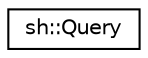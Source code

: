digraph "Graphical Class Hierarchy"
{
 // LATEX_PDF_SIZE
  edge [fontname="Helvetica",fontsize="10",labelfontname="Helvetica",labelfontsize="10"];
  node [fontname="Helvetica",fontsize="10",shape=record];
  rankdir="LR";
  Node0 [label="sh::Query",height=0.2,width=0.4,color="black", fillcolor="white", style="filled",URL="$structsh_1_1_query.html",tooltip="The type representing the whole query."];
}
